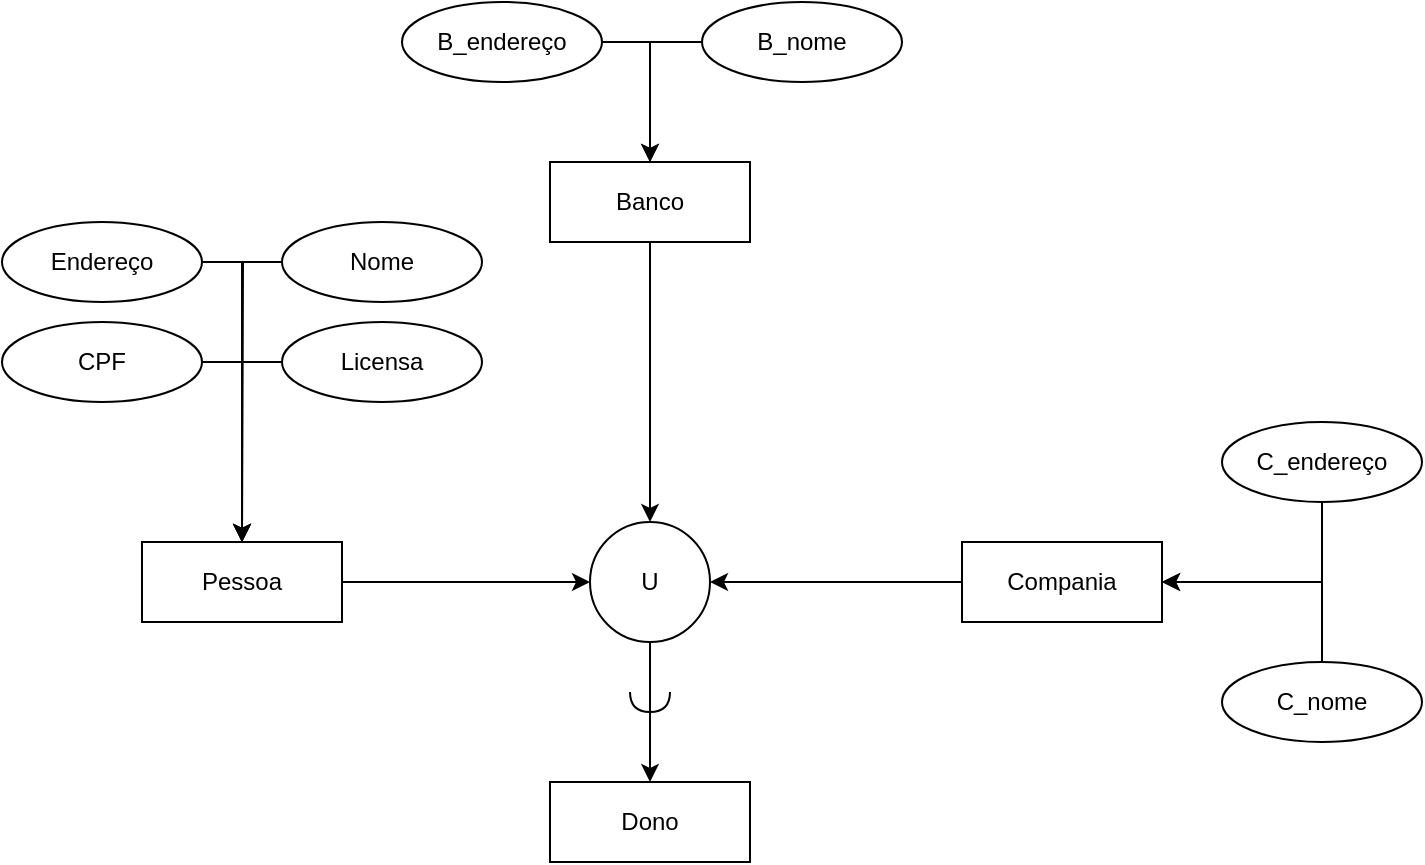 <mxfile version="24.8.6" pages="4">
  <diagram name="Página-1" id="CtPqa_xbNTwJJ4dAygvX">
    <mxGraphModel dx="1162" dy="455" grid="1" gridSize="10" guides="1" tooltips="1" connect="1" arrows="1" fold="1" page="1" pageScale="1" pageWidth="827" pageHeight="1169" math="0" shadow="0">
      <root>
        <mxCell id="0" />
        <mxCell id="1" parent="0" />
        <mxCell id="DDvcCw0VZPJXMtPrvqrz-5" style="edgeStyle=orthogonalEdgeStyle;rounded=0;orthogonalLoop=1;jettySize=auto;html=1;exitX=1;exitY=0.5;exitDx=0;exitDy=0;" edge="1" parent="1" source="DDvcCw0VZPJXMtPrvqrz-1" target="DDvcCw0VZPJXMtPrvqrz-4">
          <mxGeometry relative="1" as="geometry" />
        </mxCell>
        <mxCell id="DDvcCw0VZPJXMtPrvqrz-1" value="Pessoa" style="whiteSpace=wrap;html=1;align=center;" vertex="1" parent="1">
          <mxGeometry x="150" y="380" width="100" height="40" as="geometry" />
        </mxCell>
        <mxCell id="DDvcCw0VZPJXMtPrvqrz-7" style="edgeStyle=orthogonalEdgeStyle;rounded=0;orthogonalLoop=1;jettySize=auto;html=1;exitX=0;exitY=0.5;exitDx=0;exitDy=0;entryX=1;entryY=0.5;entryDx=0;entryDy=0;" edge="1" parent="1" source="DDvcCw0VZPJXMtPrvqrz-2" target="DDvcCw0VZPJXMtPrvqrz-4">
          <mxGeometry relative="1" as="geometry" />
        </mxCell>
        <mxCell id="DDvcCw0VZPJXMtPrvqrz-2" value="Compania" style="whiteSpace=wrap;html=1;align=center;" vertex="1" parent="1">
          <mxGeometry x="560" y="380" width="100" height="40" as="geometry" />
        </mxCell>
        <mxCell id="DDvcCw0VZPJXMtPrvqrz-6" style="edgeStyle=orthogonalEdgeStyle;rounded=0;orthogonalLoop=1;jettySize=auto;html=1;exitX=0.5;exitY=1;exitDx=0;exitDy=0;entryX=0.5;entryY=0;entryDx=0;entryDy=0;" edge="1" parent="1" source="DDvcCw0VZPJXMtPrvqrz-3" target="DDvcCw0VZPJXMtPrvqrz-4">
          <mxGeometry relative="1" as="geometry" />
        </mxCell>
        <mxCell id="DDvcCw0VZPJXMtPrvqrz-3" value="Banco" style="whiteSpace=wrap;html=1;align=center;" vertex="1" parent="1">
          <mxGeometry x="354" y="190" width="100" height="40" as="geometry" />
        </mxCell>
        <mxCell id="DDvcCw0VZPJXMtPrvqrz-30" style="edgeStyle=orthogonalEdgeStyle;rounded=0;orthogonalLoop=1;jettySize=auto;html=1;entryX=0.5;entryY=0;entryDx=0;entryDy=0;" edge="1" parent="1" source="DDvcCw0VZPJXMtPrvqrz-4" target="DDvcCw0VZPJXMtPrvqrz-8">
          <mxGeometry relative="1" as="geometry" />
        </mxCell>
        <mxCell id="DDvcCw0VZPJXMtPrvqrz-4" value="U" style="ellipse;whiteSpace=wrap;html=1;aspect=fixed;" vertex="1" parent="1">
          <mxGeometry x="374" y="370" width="60" height="60" as="geometry" />
        </mxCell>
        <mxCell id="DDvcCw0VZPJXMtPrvqrz-8" value="Dono" style="whiteSpace=wrap;html=1;align=center;" vertex="1" parent="1">
          <mxGeometry x="354" y="500" width="100" height="40" as="geometry" />
        </mxCell>
        <mxCell id="DDvcCw0VZPJXMtPrvqrz-11" style="edgeStyle=orthogonalEdgeStyle;rounded=0;orthogonalLoop=1;jettySize=auto;html=1;exitX=0.5;exitY=1;exitDx=0;exitDy=0;" edge="1" parent="1" source="DDvcCw0VZPJXMtPrvqrz-10" target="DDvcCw0VZPJXMtPrvqrz-1">
          <mxGeometry relative="1" as="geometry">
            <Array as="points">
              <mxPoint x="270" y="290" />
              <mxPoint x="200" y="290" />
            </Array>
          </mxGeometry>
        </mxCell>
        <mxCell id="DDvcCw0VZPJXMtPrvqrz-10" value="Licensa" style="ellipse;whiteSpace=wrap;html=1;align=center;" vertex="1" parent="1">
          <mxGeometry x="220" y="270" width="100" height="40" as="geometry" />
        </mxCell>
        <mxCell id="DDvcCw0VZPJXMtPrvqrz-13" style="edgeStyle=orthogonalEdgeStyle;rounded=0;orthogonalLoop=1;jettySize=auto;html=1;" edge="1" parent="1" source="DDvcCw0VZPJXMtPrvqrz-12" target="DDvcCw0VZPJXMtPrvqrz-1">
          <mxGeometry relative="1" as="geometry">
            <Array as="points">
              <mxPoint x="200" y="290" />
            </Array>
          </mxGeometry>
        </mxCell>
        <mxCell id="DDvcCw0VZPJXMtPrvqrz-12" value="CPF" style="ellipse;whiteSpace=wrap;html=1;align=center;" vertex="1" parent="1">
          <mxGeometry x="80" y="270" width="100" height="40" as="geometry" />
        </mxCell>
        <mxCell id="DDvcCw0VZPJXMtPrvqrz-15" style="edgeStyle=orthogonalEdgeStyle;rounded=0;orthogonalLoop=1;jettySize=auto;html=1;entryX=0.5;entryY=0;entryDx=0;entryDy=0;" edge="1" parent="1" source="DDvcCw0VZPJXMtPrvqrz-14" target="DDvcCw0VZPJXMtPrvqrz-1">
          <mxGeometry relative="1" as="geometry">
            <Array as="points">
              <mxPoint x="200" y="240" />
            </Array>
          </mxGeometry>
        </mxCell>
        <mxCell id="DDvcCw0VZPJXMtPrvqrz-14" value="Nome" style="ellipse;whiteSpace=wrap;html=1;align=center;" vertex="1" parent="1">
          <mxGeometry x="220" y="220" width="100" height="40" as="geometry" />
        </mxCell>
        <mxCell id="DDvcCw0VZPJXMtPrvqrz-17" style="edgeStyle=orthogonalEdgeStyle;rounded=0;orthogonalLoop=1;jettySize=auto;html=1;exitX=1;exitY=0.5;exitDx=0;exitDy=0;" edge="1" parent="1" source="DDvcCw0VZPJXMtPrvqrz-16">
          <mxGeometry relative="1" as="geometry">
            <mxPoint x="200" y="380" as="targetPoint" />
          </mxGeometry>
        </mxCell>
        <mxCell id="DDvcCw0VZPJXMtPrvqrz-16" value="Endereço" style="ellipse;whiteSpace=wrap;html=1;align=center;" vertex="1" parent="1">
          <mxGeometry x="80" y="220" width="100" height="40" as="geometry" />
        </mxCell>
        <mxCell id="DDvcCw0VZPJXMtPrvqrz-22" style="edgeStyle=orthogonalEdgeStyle;rounded=0;orthogonalLoop=1;jettySize=auto;html=1;entryX=0.5;entryY=0;entryDx=0;entryDy=0;" edge="1" parent="1" source="DDvcCw0VZPJXMtPrvqrz-18" target="DDvcCw0VZPJXMtPrvqrz-3">
          <mxGeometry relative="1" as="geometry">
            <Array as="points">
              <mxPoint x="404" y="130" />
            </Array>
          </mxGeometry>
        </mxCell>
        <mxCell id="DDvcCw0VZPJXMtPrvqrz-18" value="B_nome" style="ellipse;whiteSpace=wrap;html=1;align=center;" vertex="1" parent="1">
          <mxGeometry x="430" y="110" width="100" height="40" as="geometry" />
        </mxCell>
        <mxCell id="DDvcCw0VZPJXMtPrvqrz-20" style="edgeStyle=orthogonalEdgeStyle;rounded=0;orthogonalLoop=1;jettySize=auto;html=1;exitX=1;exitY=0.5;exitDx=0;exitDy=0;entryX=0.5;entryY=0;entryDx=0;entryDy=0;" edge="1" parent="1" source="DDvcCw0VZPJXMtPrvqrz-19" target="DDvcCw0VZPJXMtPrvqrz-3">
          <mxGeometry relative="1" as="geometry" />
        </mxCell>
        <mxCell id="DDvcCw0VZPJXMtPrvqrz-19" value="B_endereço" style="ellipse;whiteSpace=wrap;html=1;align=center;" vertex="1" parent="1">
          <mxGeometry x="280" y="110" width="100" height="40" as="geometry" />
        </mxCell>
        <mxCell id="DDvcCw0VZPJXMtPrvqrz-25" style="edgeStyle=orthogonalEdgeStyle;rounded=0;orthogonalLoop=1;jettySize=auto;html=1;entryX=1;entryY=0.5;entryDx=0;entryDy=0;" edge="1" parent="1" source="DDvcCw0VZPJXMtPrvqrz-23" target="DDvcCw0VZPJXMtPrvqrz-2">
          <mxGeometry relative="1" as="geometry">
            <Array as="points">
              <mxPoint x="740" y="400" />
            </Array>
          </mxGeometry>
        </mxCell>
        <mxCell id="DDvcCw0VZPJXMtPrvqrz-23" value="C_nome" style="ellipse;whiteSpace=wrap;html=1;align=center;" vertex="1" parent="1">
          <mxGeometry x="690" y="440" width="100" height="40" as="geometry" />
        </mxCell>
        <mxCell id="DDvcCw0VZPJXMtPrvqrz-26" style="edgeStyle=orthogonalEdgeStyle;rounded=0;orthogonalLoop=1;jettySize=auto;html=1;entryX=1;entryY=0.5;entryDx=0;entryDy=0;" edge="1" parent="1" source="DDvcCw0VZPJXMtPrvqrz-24" target="DDvcCw0VZPJXMtPrvqrz-2">
          <mxGeometry relative="1" as="geometry">
            <Array as="points">
              <mxPoint x="740" y="400" />
            </Array>
          </mxGeometry>
        </mxCell>
        <mxCell id="DDvcCw0VZPJXMtPrvqrz-24" value="C_endereço" style="ellipse;whiteSpace=wrap;html=1;align=center;" vertex="1" parent="1">
          <mxGeometry x="690" y="320" width="100" height="40" as="geometry" />
        </mxCell>
        <mxCell id="DDvcCw0VZPJXMtPrvqrz-27" value="" style="shape=requiredInterface;html=1;verticalLabelPosition=bottom;sketch=0;rotation=90;" vertex="1" parent="1">
          <mxGeometry x="399" y="450" width="10" height="20" as="geometry" />
        </mxCell>
      </root>
    </mxGraphModel>
  </diagram>
  <diagram id="0yoe2IyP8j-hNocfx2b8" name="Página-2">
    <mxGraphModel dx="1402" dy="549" grid="1" gridSize="10" guides="1" tooltips="1" connect="1" arrows="1" fold="1" page="1" pageScale="1" pageWidth="827" pageHeight="1169" math="0" shadow="0">
      <root>
        <mxCell id="0" />
        <mxCell id="1" parent="0" />
        <mxCell id="NFiIhRRaNChYwAs4O_Md-1" value="Cliente" style="whiteSpace=wrap;html=1;align=center;" vertex="1" parent="1">
          <mxGeometry x="40" y="160" width="100" height="40" as="geometry" />
        </mxCell>
        <mxCell id="NFiIhRRaNChYwAs4O_Md-3" value="Pedido" style="whiteSpace=wrap;html=1;align=center;" vertex="1" parent="1">
          <mxGeometry x="363.5" y="160" width="100" height="40" as="geometry" />
        </mxCell>
        <mxCell id="NFiIhRRaNChYwAs4O_Md-4" value="Responsavel" style="whiteSpace=wrap;html=1;align=center;" vertex="1" parent="1">
          <mxGeometry x="364" y="380" width="100" height="40" as="geometry" />
        </mxCell>
        <mxCell id="NFiIhRRaNChYwAs4O_Md-5" value="Ordem de serviço" style="whiteSpace=wrap;html=1;align=center;" vertex="1" parent="1">
          <mxGeometry x="710" y="380" width="100" height="40" as="geometry" />
        </mxCell>
        <mxCell id="NFiIhRRaNChYwAs4O_Md-6" value="Gera" style="shape=rhombus;perimeter=rhombusPerimeter;whiteSpace=wrap;html=1;align=center;" vertex="1" parent="1">
          <mxGeometry x="210" y="160" width="80" height="40" as="geometry" />
        </mxCell>
        <mxCell id="NFiIhRRaNChYwAs4O_Md-7" value="Possui" style="shape=rhombus;perimeter=rhombusPerimeter;whiteSpace=wrap;html=1;align=center;" vertex="1" parent="1">
          <mxGeometry x="374" y="270" width="80" height="40" as="geometry" />
        </mxCell>
        <mxCell id="NFiIhRRaNChYwAs4O_Md-8" value="Executa" style="shape=rhombus;perimeter=rhombusPerimeter;whiteSpace=wrap;html=1;align=center;" vertex="1" parent="1">
          <mxGeometry x="560" y="270" width="80" height="40" as="geometry" />
        </mxCell>
        <mxCell id="NFiIhRRaNChYwAs4O_Md-16" value="" style="endArrow=none;html=1;rounded=0;entryX=0;entryY=0.5;entryDx=0;entryDy=0;exitX=1;exitY=0.5;exitDx=0;exitDy=0;" edge="1" parent="1" source="NFiIhRRaNChYwAs4O_Md-1" target="NFiIhRRaNChYwAs4O_Md-6">
          <mxGeometry relative="1" as="geometry">
            <mxPoint x="140" y="230" as="sourcePoint" />
            <mxPoint x="300" y="230" as="targetPoint" />
          </mxGeometry>
        </mxCell>
        <mxCell id="NFiIhRRaNChYwAs4O_Md-17" value="" style="endArrow=none;html=1;rounded=0;entryX=0;entryY=0.5;entryDx=0;entryDy=0;exitX=1;exitY=0.5;exitDx=0;exitDy=0;" edge="1" parent="1" target="NFiIhRRaNChYwAs4O_Md-3">
          <mxGeometry relative="1" as="geometry">
            <mxPoint x="290" y="179.66" as="sourcePoint" />
            <mxPoint x="360" y="179.66" as="targetPoint" />
          </mxGeometry>
        </mxCell>
        <mxCell id="NFiIhRRaNChYwAs4O_Md-18" value="" style="endArrow=none;html=1;rounded=0;entryX=0.5;entryY=0;entryDx=0;entryDy=0;exitX=0.5;exitY=1;exitDx=0;exitDy=0;" edge="1" parent="1" source="NFiIhRRaNChYwAs4O_Md-3" target="NFiIhRRaNChYwAs4O_Md-7">
          <mxGeometry relative="1" as="geometry">
            <mxPoint x="250" y="250" as="sourcePoint" />
            <mxPoint x="320" y="250" as="targetPoint" />
          </mxGeometry>
        </mxCell>
        <mxCell id="NFiIhRRaNChYwAs4O_Md-19" value="" style="endArrow=none;html=1;rounded=0;entryX=0.5;entryY=0;entryDx=0;entryDy=0;exitX=0.5;exitY=1;exitDx=0;exitDy=0;" edge="1" parent="1" source="NFiIhRRaNChYwAs4O_Md-7" target="NFiIhRRaNChYwAs4O_Md-4">
          <mxGeometry relative="1" as="geometry">
            <mxPoint x="340" y="300" as="sourcePoint" />
            <mxPoint x="340" y="370" as="targetPoint" />
          </mxGeometry>
        </mxCell>
        <mxCell id="NFiIhRRaNChYwAs4O_Md-20" value="" style="endArrow=none;html=1;rounded=0;entryX=0;entryY=0.5;entryDx=0;entryDy=0;exitX=1;exitY=0.5;exitDx=0;exitDy=0;" edge="1" parent="1" source="NFiIhRRaNChYwAs4O_Md-3" target="NFiIhRRaNChYwAs4O_Md-8">
          <mxGeometry relative="1" as="geometry">
            <mxPoint x="470" y="230" as="sourcePoint" />
            <mxPoint x="470" y="300" as="targetPoint" />
          </mxGeometry>
        </mxCell>
        <mxCell id="NFiIhRRaNChYwAs4O_Md-21" value="" style="endArrow=none;html=1;rounded=0;entryX=0;entryY=0.5;entryDx=0;entryDy=0;exitX=1;exitY=0.5;exitDx=0;exitDy=0;" edge="1" parent="1" source="NFiIhRRaNChYwAs4O_Md-8" target="NFiIhRRaNChYwAs4O_Md-5">
          <mxGeometry relative="1" as="geometry">
            <mxPoint x="600" y="310" as="sourcePoint" />
            <mxPoint x="696" y="420" as="targetPoint" />
          </mxGeometry>
        </mxCell>
        <mxCell id="NFiIhRRaNChYwAs4O_Md-22" value="1,1" style="text;strokeColor=none;fillColor=none;spacingLeft=4;spacingRight=4;overflow=hidden;rotatable=0;points=[[0,0.5],[1,0.5]];portConstraint=eastwest;fontSize=12;whiteSpace=wrap;html=1;" vertex="1" parent="1">
          <mxGeometry x="140" y="150" width="40" height="30" as="geometry" />
        </mxCell>
        <mxCell id="NFiIhRRaNChYwAs4O_Md-23" value="0,N" style="text;strokeColor=none;fillColor=none;spacingLeft=4;spacingRight=4;overflow=hidden;rotatable=0;points=[[0,0.5],[1,0.5]];portConstraint=eastwest;fontSize=12;whiteSpace=wrap;html=1;" vertex="1" parent="1">
          <mxGeometry x="334" y="150" width="40" height="30" as="geometry" />
        </mxCell>
        <mxCell id="NFiIhRRaNChYwAs4O_Md-24" value="1,0" style="text;strokeColor=none;fillColor=none;spacingLeft=4;spacingRight=4;overflow=hidden;rotatable=0;points=[[0,0.5],[1,0.5]];portConstraint=eastwest;fontSize=12;whiteSpace=wrap;html=1;" vertex="1" parent="1">
          <mxGeometry x="381" y="350" width="26" height="30" as="geometry" />
        </mxCell>
        <mxCell id="NFiIhRRaNChYwAs4O_Md-26" value="0,N" style="text;strokeColor=none;fillColor=none;spacingLeft=4;spacingRight=4;overflow=hidden;rotatable=0;points=[[0,0.5],[1,0.5]];portConstraint=eastwest;fontSize=12;whiteSpace=wrap;html=1;" vertex="1" parent="1">
          <mxGeometry x="374" y="200" width="40" height="30" as="geometry" />
        </mxCell>
        <mxCell id="NFiIhRRaNChYwAs4O_Md-27" value="1,1" style="text;strokeColor=none;fillColor=none;spacingLeft=4;spacingRight=4;overflow=hidden;rotatable=0;points=[[0,0.5],[1,0.5]];portConstraint=eastwest;fontSize=12;whiteSpace=wrap;html=1;" vertex="1" parent="1">
          <mxGeometry x="464" y="160" width="40" height="30" as="geometry" />
        </mxCell>
        <mxCell id="NFiIhRRaNChYwAs4O_Md-28" value="1,N" style="text;strokeColor=none;fillColor=none;spacingLeft=4;spacingRight=4;overflow=hidden;rotatable=0;points=[[0,0.5],[1,0.5]];portConstraint=eastwest;fontSize=12;whiteSpace=wrap;html=1;" vertex="1" parent="1">
          <mxGeometry x="680" y="400" width="40" height="30" as="geometry" />
        </mxCell>
      </root>
    </mxGraphModel>
  </diagram>
  <diagram id="r61YNVNVkMJZaBsN-gws" name="Faculdade">
    <mxGraphModel dx="968" dy="379" grid="1" gridSize="10" guides="1" tooltips="1" connect="1" arrows="1" fold="1" page="1" pageScale="1" pageWidth="827" pageHeight="1169" math="0" shadow="0">
      <root>
        <mxCell id="0" />
        <mxCell id="1" parent="0" />
        <mxCell id="4Wo3x2A2jE3QkxlKr2SE-1" value="Aluno" style="whiteSpace=wrap;html=1;align=center;" vertex="1" parent="1">
          <mxGeometry x="94" y="310" width="100" height="40" as="geometry" />
        </mxCell>
        <mxCell id="4Wo3x2A2jE3QkxlKr2SE-2" value="Professor" style="whiteSpace=wrap;html=1;align=center;" vertex="1" parent="1">
          <mxGeometry x="324" y="450" width="100" height="40" as="geometry" />
        </mxCell>
        <mxCell id="4Wo3x2A2jE3QkxlKr2SE-3" value="Disciplina" style="whiteSpace=wrap;html=1;align=center;" vertex="1" parent="1">
          <mxGeometry x="404" y="310" width="100" height="40" as="geometry" />
        </mxCell>
        <mxCell id="4Wo3x2A2jE3QkxlKr2SE-4" value="Curso" style="whiteSpace=wrap;html=1;align=center;" vertex="1" parent="1">
          <mxGeometry x="488" y="450" width="100" height="40" as="geometry" />
        </mxCell>
        <mxCell id="4Wo3x2A2jE3QkxlKr2SE-5" value="Departamento" style="whiteSpace=wrap;html=1;align=center;" vertex="1" parent="1">
          <mxGeometry x="324" y="600" width="100" height="40" as="geometry" />
        </mxCell>
        <mxCell id="4Wo3x2A2jE3QkxlKr2SE-6" value="" style="endArrow=none;html=1;rounded=0;exitX=1;exitY=0.5;exitDx=0;exitDy=0;entryX=0;entryY=0.5;entryDx=0;entryDy=0;" edge="1" parent="1" source="4Wo3x2A2jE3QkxlKr2SE-1" target="4Wo3x2A2jE3QkxlKr2SE-3">
          <mxGeometry relative="1" as="geometry">
            <mxPoint x="194.0" y="330" as="sourcePoint" />
            <mxPoint x="384" y="350" as="targetPoint" />
          </mxGeometry>
        </mxCell>
        <mxCell id="4Wo3x2A2jE3QkxlKr2SE-8" value="M" style="text;strokeColor=none;fillColor=none;spacingLeft=4;spacingRight=4;overflow=hidden;rotatable=0;points=[[0,0.5],[1,0.5]];portConstraint=eastwest;fontSize=12;whiteSpace=wrap;html=1;" vertex="1" parent="1">
          <mxGeometry x="384" y="310" width="40" height="30" as="geometry" />
        </mxCell>
        <mxCell id="4Wo3x2A2jE3QkxlKr2SE-7" value="N" style="text;strokeColor=none;fillColor=none;spacingLeft=4;spacingRight=4;overflow=hidden;rotatable=0;points=[[0,0.5],[1,0.5]];portConstraint=eastwest;fontSize=12;whiteSpace=wrap;html=1;" vertex="1" parent="1">
          <mxGeometry x="194" y="310" width="40" height="30" as="geometry" />
        </mxCell>
        <mxCell id="4Wo3x2A2jE3QkxlKr2SE-12" value="" style="endArrow=none;html=1;rounded=0;exitX=0.5;exitY=0;exitDx=0;exitDy=0;entryX=0.5;entryY=1;entryDx=0;entryDy=0;" edge="1" parent="1" source="4Wo3x2A2jE3QkxlKr2SE-4" target="4Wo3x2A2jE3QkxlKr2SE-3">
          <mxGeometry relative="1" as="geometry">
            <mxPoint x="444" y="390" as="sourcePoint" />
            <mxPoint x="604" y="390" as="targetPoint" />
            <Array as="points">
              <mxPoint x="538" y="420" />
              <mxPoint x="538" y="390" />
              <mxPoint x="454" y="390" />
            </Array>
          </mxGeometry>
        </mxCell>
        <mxCell id="4Wo3x2A2jE3QkxlKr2SE-13" value="M" style="resizable=0;html=1;whiteSpace=wrap;align=left;verticalAlign=bottom;" connectable="0" vertex="1" parent="4Wo3x2A2jE3QkxlKr2SE-12">
          <mxGeometry x="-1" relative="1" as="geometry" />
        </mxCell>
        <mxCell id="4Wo3x2A2jE3QkxlKr2SE-14" value="N" style="resizable=0;html=1;whiteSpace=wrap;align=right;verticalAlign=bottom;" connectable="0" vertex="1" parent="4Wo3x2A2jE3QkxlKr2SE-12">
          <mxGeometry x="1" relative="1" as="geometry">
            <mxPoint x="-10" y="20" as="offset" />
          </mxGeometry>
        </mxCell>
        <mxCell id="4Wo3x2A2jE3QkxlKr2SE-16" value="Pre requisitos" style="whiteSpace=wrap;html=1;align=center;" vertex="1" parent="1">
          <mxGeometry x="634" y="210" width="100" height="40" as="geometry" />
        </mxCell>
        <mxCell id="4Wo3x2A2jE3QkxlKr2SE-20" value="" style="endArrow=none;html=1;rounded=0;exitX=0.5;exitY=0;exitDx=0;exitDy=0;entryX=0.5;entryY=1;entryDx=0;entryDy=0;" edge="1" parent="1" source="4Wo3x2A2jE3QkxlKr2SE-2" target="4Wo3x2A2jE3QkxlKr2SE-3">
          <mxGeometry relative="1" as="geometry">
            <mxPoint x="364" y="420" as="sourcePoint" />
            <mxPoint x="524" y="420" as="targetPoint" />
            <Array as="points">
              <mxPoint x="374" y="390" />
              <mxPoint x="454" y="390" />
            </Array>
          </mxGeometry>
        </mxCell>
        <mxCell id="4Wo3x2A2jE3QkxlKr2SE-21" value="1" style="text;strokeColor=none;fillColor=none;spacingLeft=4;spacingRight=4;overflow=hidden;rotatable=0;points=[[0,0.5],[1,0.5]];portConstraint=eastwest;fontSize=12;whiteSpace=wrap;html=1;" vertex="1" parent="1">
          <mxGeometry x="354" y="430" width="40" height="30" as="geometry" />
        </mxCell>
        <mxCell id="4Wo3x2A2jE3QkxlKr2SE-22" value="" style="endArrow=none;html=1;rounded=0;entryX=1;entryY=0.5;entryDx=0;entryDy=0;exitX=0;exitY=0.5;exitDx=0;exitDy=0;" edge="1" parent="1" source="4Wo3x2A2jE3QkxlKr2SE-16" target="4Wo3x2A2jE3QkxlKr2SE-3">
          <mxGeometry relative="1" as="geometry">
            <mxPoint x="464" y="430" as="sourcePoint" />
            <mxPoint x="624" y="430" as="targetPoint" />
            <Array as="points">
              <mxPoint x="560" y="230" />
              <mxPoint x="560" y="330" />
            </Array>
          </mxGeometry>
        </mxCell>
        <mxCell id="4Wo3x2A2jE3QkxlKr2SE-23" value="M" style="resizable=0;html=1;whiteSpace=wrap;align=left;verticalAlign=bottom;" connectable="0" vertex="1" parent="4Wo3x2A2jE3QkxlKr2SE-22">
          <mxGeometry x="-1" relative="1" as="geometry">
            <mxPoint x="-20" as="offset" />
          </mxGeometry>
        </mxCell>
        <mxCell id="4Wo3x2A2jE3QkxlKr2SE-24" value="N" style="resizable=0;html=1;whiteSpace=wrap;align=right;verticalAlign=bottom;" connectable="0" vertex="1" parent="4Wo3x2A2jE3QkxlKr2SE-22">
          <mxGeometry x="1" relative="1" as="geometry">
            <mxPoint x="20" as="offset" />
          </mxGeometry>
        </mxCell>
        <mxCell id="4Wo3x2A2jE3QkxlKr2SE-25" value="" style="endArrow=none;html=1;rounded=0;dashed=1;dashPattern=1 2;entryX=0.5;entryY=1;entryDx=0;entryDy=0;exitX=0.5;exitY=0;exitDx=0;exitDy=0;" edge="1" parent="1" source="4Wo3x2A2jE3QkxlKr2SE-5" target="4Wo3x2A2jE3QkxlKr2SE-2">
          <mxGeometry relative="1" as="geometry">
            <mxPoint x="474" y="550" as="sourcePoint" />
            <mxPoint x="634" y="550" as="targetPoint" />
          </mxGeometry>
        </mxCell>
        <mxCell id="4Wo3x2A2jE3QkxlKr2SE-26" value="N" style="resizable=0;html=1;whiteSpace=wrap;align=left;verticalAlign=bottom;" connectable="0" vertex="1" parent="4Wo3x2A2jE3QkxlKr2SE-25">
          <mxGeometry x="-1" relative="1" as="geometry">
            <mxPoint x="-20" y="-90" as="offset" />
          </mxGeometry>
        </mxCell>
        <mxCell id="4Wo3x2A2jE3QkxlKr2SE-27" value="1" style="resizable=0;html=1;whiteSpace=wrap;align=right;verticalAlign=bottom;" connectable="0" vertex="1" parent="4Wo3x2A2jE3QkxlKr2SE-25">
          <mxGeometry x="1" relative="1" as="geometry">
            <mxPoint x="10" y="110" as="offset" />
          </mxGeometry>
        </mxCell>
        <mxCell id="4Wo3x2A2jE3QkxlKr2SE-34" style="edgeStyle=orthogonalEdgeStyle;rounded=0;orthogonalLoop=1;jettySize=auto;html=1;entryX=0.5;entryY=1;entryDx=0;entryDy=0;" edge="1" parent="1" source="4Wo3x2A2jE3QkxlKr2SE-28" target="4Wo3x2A2jE3QkxlKr2SE-5">
          <mxGeometry relative="1" as="geometry">
            <Array as="points">
              <mxPoint x="374" y="690" />
            </Array>
          </mxGeometry>
        </mxCell>
        <mxCell id="4Wo3x2A2jE3QkxlKr2SE-28" value="&lt;span style=&quot;border-bottom: 1px dotted&quot;&gt;Nome&lt;/span&gt;" style="ellipse;whiteSpace=wrap;html=1;align=center;" vertex="1" parent="1">
          <mxGeometry x="234" y="670" width="100" height="40" as="geometry" />
        </mxCell>
        <mxCell id="4Wo3x2A2jE3QkxlKr2SE-35" style="edgeStyle=orthogonalEdgeStyle;rounded=0;orthogonalLoop=1;jettySize=auto;html=1;" edge="1" parent="1" source="4Wo3x2A2jE3QkxlKr2SE-29">
          <mxGeometry relative="1" as="geometry">
            <mxPoint x="374" y="640" as="targetPoint" />
          </mxGeometry>
        </mxCell>
        <mxCell id="4Wo3x2A2jE3QkxlKr2SE-29" value="Local" style="ellipse;whiteSpace=wrap;html=1;align=center;" vertex="1" parent="1">
          <mxGeometry x="414" y="670" width="100" height="40" as="geometry" />
        </mxCell>
        <mxCell id="4Wo3x2A2jE3QkxlKr2SE-33" style="edgeStyle=orthogonalEdgeStyle;rounded=0;orthogonalLoop=1;jettySize=auto;html=1;entryX=0.5;entryY=1;entryDx=0;entryDy=0;" edge="1" parent="1" source="4Wo3x2A2jE3QkxlKr2SE-30" target="4Wo3x2A2jE3QkxlKr2SE-5">
          <mxGeometry relative="1" as="geometry" />
        </mxCell>
        <mxCell id="4Wo3x2A2jE3QkxlKr2SE-30" value="&lt;span style=&quot;border-bottom: 1px dotted&quot;&gt;Campus&lt;/span&gt;" style="ellipse;whiteSpace=wrap;html=1;align=center;" vertex="1" parent="1">
          <mxGeometry x="324" y="740" width="100" height="40" as="geometry" />
        </mxCell>
        <mxCell id="4Wo3x2A2jE3QkxlKr2SE-36" value="Matriculado" style="shape=rhombus;perimeter=rhombusPerimeter;whiteSpace=wrap;html=1;align=center;" vertex="1" parent="1">
          <mxGeometry x="254" y="310" width="80" height="40" as="geometry" />
        </mxCell>
        <mxCell id="4Wo3x2A2jE3QkxlKr2SE-37" value="" style="endArrow=none;html=1;rounded=0;exitX=0.5;exitY=1;exitDx=0;exitDy=0;entryX=1;entryY=0.5;entryDx=0;entryDy=0;" edge="1" parent="1" source="4Wo3x2A2jE3QkxlKr2SE-4" target="4Wo3x2A2jE3QkxlKr2SE-5">
          <mxGeometry relative="1" as="geometry">
            <mxPoint x="414" y="530" as="sourcePoint" />
            <mxPoint x="574" y="530" as="targetPoint" />
            <Array as="points">
              <mxPoint x="538" y="620" />
            </Array>
          </mxGeometry>
        </mxCell>
        <mxCell id="4Wo3x2A2jE3QkxlKr2SE-38" value="1" style="text;strokeColor=none;fillColor=none;spacingLeft=4;spacingRight=4;overflow=hidden;rotatable=0;points=[[0,0.5],[1,0.5]];portConstraint=eastwest;fontSize=12;whiteSpace=wrap;html=1;" vertex="1" parent="1">
          <mxGeometry x="424" y="590" width="40" height="30" as="geometry" />
        </mxCell>
        <mxCell id="4Wo3x2A2jE3QkxlKr2SE-39" value="N" style="text;strokeColor=none;fillColor=none;spacingLeft=4;spacingRight=4;overflow=hidden;rotatable=0;points=[[0,0.5],[1,0.5]];portConstraint=eastwest;fontSize=12;whiteSpace=wrap;html=1;" vertex="1" parent="1">
          <mxGeometry x="514" y="490" width="40" height="30" as="geometry" />
        </mxCell>
        <mxCell id="4Wo3x2A2jE3QkxlKr2SE-41" value="Pessoa" style="whiteSpace=wrap;html=1;align=center;" vertex="1" parent="1">
          <mxGeometry x="94" y="450" width="100" height="40" as="geometry" />
        </mxCell>
        <mxCell id="4Wo3x2A2jE3QkxlKr2SE-42" value="Nome" style="ellipse;whiteSpace=wrap;html=1;align=center;" vertex="1" parent="1">
          <mxGeometry x="20" y="530" width="100" height="40" as="geometry" />
        </mxCell>
        <mxCell id="4Wo3x2A2jE3QkxlKr2SE-43" value="CPF" style="ellipse;whiteSpace=wrap;html=1;align=center;" vertex="1" parent="1">
          <mxGeometry x="170" y="530" width="100" height="40" as="geometry" />
        </mxCell>
        <mxCell id="4Wo3x2A2jE3QkxlKr2SE-44" value="Endereço" style="ellipse;whiteSpace=wrap;html=1;align=center;" vertex="1" parent="1">
          <mxGeometry x="94" y="600" width="100" height="40" as="geometry" />
        </mxCell>
        <mxCell id="4Wo3x2A2jE3QkxlKr2SE-45" value="" style="endArrow=none;html=1;rounded=0;exitX=0.5;exitY=0;exitDx=0;exitDy=0;entryX=0.5;entryY=1;entryDx=0;entryDy=0;" edge="1" parent="1" source="4Wo3x2A2jE3QkxlKr2SE-44" target="4Wo3x2A2jE3QkxlKr2SE-41">
          <mxGeometry relative="1" as="geometry">
            <mxPoint x="134" y="504.76" as="sourcePoint" />
            <mxPoint x="294" y="504.76" as="targetPoint" />
          </mxGeometry>
        </mxCell>
        <mxCell id="4Wo3x2A2jE3QkxlKr2SE-46" value="" style="endArrow=none;html=1;rounded=0;exitX=1;exitY=0.5;exitDx=0;exitDy=0;entryX=0;entryY=0.5;entryDx=0;entryDy=0;" edge="1" parent="1" source="4Wo3x2A2jE3QkxlKr2SE-42" target="4Wo3x2A2jE3QkxlKr2SE-43">
          <mxGeometry relative="1" as="geometry">
            <mxPoint x="200" y="540" as="sourcePoint" />
            <mxPoint x="360" y="540" as="targetPoint" />
          </mxGeometry>
        </mxCell>
        <mxCell id="4Wo3x2A2jE3QkxlKr2SE-49" value="1" style="text;strokeColor=none;fillColor=none;spacingLeft=4;spacingRight=4;overflow=hidden;rotatable=0;points=[[0,0.5],[1,0.5]];portConstraint=eastwest;fontSize=12;whiteSpace=wrap;html=1;" vertex="1" parent="1">
          <mxGeometry x="140" y="430" width="40" height="30" as="geometry" />
        </mxCell>
        <mxCell id="4Wo3x2A2jE3QkxlKr2SE-51" value="1" style="text;strokeColor=none;fillColor=none;spacingLeft=4;spacingRight=4;overflow=hidden;rotatable=0;points=[[0,0.5],[1,0.5]];portConstraint=eastwest;fontSize=12;whiteSpace=wrap;html=1;" vertex="1" parent="1">
          <mxGeometry x="194" y="450" width="40" height="30" as="geometry" />
        </mxCell>
        <mxCell id="4Wo3x2A2jE3QkxlKr2SE-53" value="" style="endArrow=none;html=1;rounded=0;dashed=1;dashPattern=1 2;exitX=1;exitY=0.5;exitDx=0;exitDy=0;entryX=0;entryY=0.5;entryDx=0;entryDy=0;" edge="1" parent="1" source="4Wo3x2A2jE3QkxlKr2SE-41" target="4Wo3x2A2jE3QkxlKr2SE-2">
          <mxGeometry relative="1" as="geometry">
            <mxPoint x="240" y="490" as="sourcePoint" />
            <mxPoint x="360" y="440" as="targetPoint" />
          </mxGeometry>
        </mxCell>
        <mxCell id="4Wo3x2A2jE3QkxlKr2SE-54" value="1" style="resizable=0;html=1;whiteSpace=wrap;align=right;verticalAlign=bottom;" connectable="0" vertex="1" parent="4Wo3x2A2jE3QkxlKr2SE-53">
          <mxGeometry x="1" relative="1" as="geometry" />
        </mxCell>
        <mxCell id="4Wo3x2A2jE3QkxlKr2SE-55" value="" style="endArrow=none;html=1;rounded=0;dashed=1;dashPattern=1 2;exitX=0.5;exitY=0;exitDx=0;exitDy=0;entryX=0.5;entryY=1;entryDx=0;entryDy=0;" edge="1" parent="1" source="4Wo3x2A2jE3QkxlKr2SE-41" target="4Wo3x2A2jE3QkxlKr2SE-1">
          <mxGeometry relative="1" as="geometry">
            <mxPoint x="155" y="390" as="sourcePoint" />
            <mxPoint x="285" y="390" as="targetPoint" />
          </mxGeometry>
        </mxCell>
        <mxCell id="4Wo3x2A2jE3QkxlKr2SE-56" value="1" style="resizable=0;html=1;whiteSpace=wrap;align=right;verticalAlign=bottom;" connectable="0" vertex="1" parent="4Wo3x2A2jE3QkxlKr2SE-55">
          <mxGeometry x="1" relative="1" as="geometry">
            <mxPoint y="20" as="offset" />
          </mxGeometry>
        </mxCell>
        <mxCell id="4Wo3x2A2jE3QkxlKr2SE-57" value="Periodo" style="whiteSpace=wrap;html=1;align=center;" vertex="1" parent="1">
          <mxGeometry x="634" y="310" width="100" height="40" as="geometry" />
        </mxCell>
        <mxCell id="4Wo3x2A2jE3QkxlKr2SE-58" value="" style="endArrow=none;html=1;rounded=0;exitX=1;exitY=0.5;exitDx=0;exitDy=0;entryX=0;entryY=0.5;entryDx=0;entryDy=0;" edge="1" parent="1" source="4Wo3x2A2jE3QkxlKr2SE-3" target="4Wo3x2A2jE3QkxlKr2SE-57">
          <mxGeometry relative="1" as="geometry">
            <mxPoint x="600" y="380" as="sourcePoint" />
            <mxPoint x="760" y="380" as="targetPoint" />
          </mxGeometry>
        </mxCell>
        <mxCell id="4Wo3x2A2jE3QkxlKr2SE-59" value="Ano" style="ellipse;whiteSpace=wrap;html=1;align=center;" vertex="1" parent="1">
          <mxGeometry x="780" y="270" width="100" height="40" as="geometry" />
        </mxCell>
        <mxCell id="4Wo3x2A2jE3QkxlKr2SE-60" value="Semestre" style="ellipse;whiteSpace=wrap;html=1;align=center;" vertex="1" parent="1">
          <mxGeometry x="780" y="350" width="100" height="40" as="geometry" />
        </mxCell>
        <mxCell id="4Wo3x2A2jE3QkxlKr2SE-61" value="" style="endArrow=none;html=1;rounded=0;exitX=1;exitY=0.5;exitDx=0;exitDy=0;entryX=0.5;entryY=0;entryDx=0;entryDy=0;" edge="1" parent="1" source="4Wo3x2A2jE3QkxlKr2SE-57" target="4Wo3x2A2jE3QkxlKr2SE-60">
          <mxGeometry relative="1" as="geometry">
            <mxPoint x="770" y="329.76" as="sourcePoint" />
            <mxPoint x="830" y="330" as="targetPoint" />
            <Array as="points">
              <mxPoint x="830" y="330" />
            </Array>
          </mxGeometry>
        </mxCell>
        <mxCell id="4Wo3x2A2jE3QkxlKr2SE-62" value="" style="endArrow=none;html=1;rounded=0;exitX=1;exitY=0.5;exitDx=0;exitDy=0;entryX=0.5;entryY=1;entryDx=0;entryDy=0;" edge="1" parent="1" source="4Wo3x2A2jE3QkxlKr2SE-57" target="4Wo3x2A2jE3QkxlKr2SE-59">
          <mxGeometry relative="1" as="geometry">
            <mxPoint x="860" y="330" as="sourcePoint" />
            <mxPoint x="956" y="350" as="targetPoint" />
            <Array as="points">
              <mxPoint x="830" y="330" />
            </Array>
          </mxGeometry>
        </mxCell>
        <mxCell id="4Wo3x2A2jE3QkxlKr2SE-63" value="M" style="resizable=0;html=1;whiteSpace=wrap;align=left;verticalAlign=bottom;" connectable="0" vertex="1" parent="1">
          <mxGeometry x="620" y="330" as="geometry" />
        </mxCell>
      </root>
    </mxGraphModel>
  </diagram>
  <diagram id="6U-EhRchyYGH--RV_1Gk" name="E-Comerce">
    <mxGraphModel dx="968" dy="1548" grid="1" gridSize="10" guides="1" tooltips="1" connect="1" arrows="1" fold="1" page="1" pageScale="1" pageWidth="827" pageHeight="1169" math="0" shadow="0">
      <root>
        <mxCell id="0" />
        <mxCell id="1" parent="0" />
        <mxCell id="76qnz5FTZ4_R1RlBjfYo-3" value="Cliente" style="whiteSpace=wrap;html=1;align=center;" vertex="1" parent="1">
          <mxGeometry x="30" y="280" width="100" height="40" as="geometry" />
        </mxCell>
        <mxCell id="76qnz5FTZ4_R1RlBjfYo-4" value="Produto" style="whiteSpace=wrap;html=1;align=center;" vertex="1" parent="1">
          <mxGeometry x="410" y="420" width="104" height="40" as="geometry" />
        </mxCell>
        <mxCell id="76qnz5FTZ4_R1RlBjfYo-47" style="edgeStyle=orthogonalEdgeStyle;rounded=0;orthogonalLoop=1;jettySize=auto;html=1;entryX=0.5;entryY=1;entryDx=0;entryDy=0;" edge="1" parent="1" source="76qnz5FTZ4_R1RlBjfYo-5" target="76qnz5FTZ4_R1RlBjfYo-4">
          <mxGeometry relative="1" as="geometry" />
        </mxCell>
        <mxCell id="76qnz5FTZ4_R1RlBjfYo-5" value="Estoque&lt;span style=&quot;color: rgba(0, 0, 0, 0); font-family: monospace; font-size: 0px; text-align: start; text-wrap: nowrap;&quot;&gt;%3CmxGraphModel%3E%3Croot%3E%3CmxCell%20id%3D%220%22%2F%3E%3CmxCell%20id%3D%221%22%20parent%3D%220%22%2F%3E%3CmxCell%20id%3D%222%22%20value%3D%22Cliente%22%20style%3D%22whiteSpace%3Dwrap%3Bhtml%3D1%3Balign%3Dcenter%3B%22%20vertex%3D%221%22%20parent%3D%221%22%3E%3CmxGeometry%20x%3D%2230%22%20y%3D%22230%22%20width%3D%22100%22%20height%3D%2240%22%20as%3D%22geometry%22%2F%3E%3C%2FmxCell%3E%3C%2Froot%3E%3C%2FmxGraphModel%3E&lt;/span&gt;" style="whiteSpace=wrap;html=1;align=center;" vertex="1" parent="1">
          <mxGeometry x="412" y="550" width="100" height="40" as="geometry" />
        </mxCell>
        <mxCell id="76qnz5FTZ4_R1RlBjfYo-48" style="edgeStyle=orthogonalEdgeStyle;rounded=0;orthogonalLoop=1;jettySize=auto;html=1;entryX=1;entryY=0.5;entryDx=0;entryDy=0;" edge="1" parent="1" source="76qnz5FTZ4_R1RlBjfYo-6" target="76qnz5FTZ4_R1RlBjfYo-5">
          <mxGeometry relative="1" as="geometry" />
        </mxCell>
        <mxCell id="76qnz5FTZ4_R1RlBjfYo-6" value="Fornecedor" style="whiteSpace=wrap;html=1;align=center;" vertex="1" parent="1">
          <mxGeometry x="630" y="550" width="100" height="40" as="geometry" />
        </mxCell>
        <mxCell id="76qnz5FTZ4_R1RlBjfYo-7" value="Pedido" style="whiteSpace=wrap;html=1;align=center;" vertex="1" parent="1">
          <mxGeometry x="414" y="280" width="100" height="40" as="geometry" />
        </mxCell>
        <mxCell id="76qnz5FTZ4_R1RlBjfYo-8" value="Vendedores" style="whiteSpace=wrap;html=1;align=center;" vertex="1" parent="1">
          <mxGeometry x="210" y="420" width="100" height="40" as="geometry" />
        </mxCell>
        <mxCell id="76qnz5FTZ4_R1RlBjfYo-9" value="Site" style="whiteSpace=wrap;html=1;align=center;" vertex="1" parent="1">
          <mxGeometry x="210" y="280" width="100" height="40" as="geometry" />
        </mxCell>
        <mxCell id="76qnz5FTZ4_R1RlBjfYo-11" value="" style="endArrow=none;html=1;rounded=0;exitX=1;exitY=0.5;exitDx=0;exitDy=0;entryX=0;entryY=0.5;entryDx=0;entryDy=0;" edge="1" parent="1" source="76qnz5FTZ4_R1RlBjfYo-3" target="76qnz5FTZ4_R1RlBjfYo-9">
          <mxGeometry relative="1" as="geometry">
            <mxPoint x="200" y="360" as="sourcePoint" />
            <mxPoint x="360" y="360" as="targetPoint" />
          </mxGeometry>
        </mxCell>
        <mxCell id="76qnz5FTZ4_R1RlBjfYo-12" value="N" style="resizable=0;html=1;whiteSpace=wrap;align=left;verticalAlign=bottom;" connectable="0" vertex="1" parent="76qnz5FTZ4_R1RlBjfYo-11">
          <mxGeometry x="-1" relative="1" as="geometry" />
        </mxCell>
        <mxCell id="76qnz5FTZ4_R1RlBjfYo-13" value="1" style="resizable=0;html=1;whiteSpace=wrap;align=right;verticalAlign=bottom;" connectable="0" vertex="1" parent="76qnz5FTZ4_R1RlBjfYo-11">
          <mxGeometry x="1" relative="1" as="geometry" />
        </mxCell>
        <mxCell id="76qnz5FTZ4_R1RlBjfYo-14" value="Cadastro" style="whiteSpace=wrap;html=1;align=center;" vertex="1" parent="1">
          <mxGeometry x="210" y="160" width="100" height="40" as="geometry" />
        </mxCell>
        <mxCell id="76qnz5FTZ4_R1RlBjfYo-16" value="" style="endArrow=none;html=1;rounded=0;exitX=0.5;exitY=0;exitDx=0;exitDy=0;entryX=0.5;entryY=1;entryDx=0;entryDy=0;" edge="1" parent="1" source="76qnz5FTZ4_R1RlBjfYo-9" target="76qnz5FTZ4_R1RlBjfYo-14">
          <mxGeometry relative="1" as="geometry">
            <mxPoint x="260" y="220" as="sourcePoint" />
            <mxPoint x="420" y="220" as="targetPoint" />
          </mxGeometry>
        </mxCell>
        <mxCell id="76qnz5FTZ4_R1RlBjfYo-17" value="1" style="text;strokeColor=none;fillColor=none;spacingLeft=4;spacingRight=4;overflow=hidden;rotatable=0;points=[[0,0.5],[1,0.5]];portConstraint=eastwest;fontSize=12;whiteSpace=wrap;html=1;" vertex="1" parent="1">
          <mxGeometry x="240" y="200" width="40" height="30" as="geometry" />
        </mxCell>
        <mxCell id="76qnz5FTZ4_R1RlBjfYo-18" value="1" style="text;strokeColor=none;fillColor=none;spacingLeft=4;spacingRight=4;overflow=hidden;rotatable=0;points=[[0,0.5],[1,0.5]];portConstraint=eastwest;fontSize=12;whiteSpace=wrap;html=1;" vertex="1" parent="1">
          <mxGeometry x="260" y="260" width="40" height="30" as="geometry" />
        </mxCell>
        <mxCell id="76qnz5FTZ4_R1RlBjfYo-19" value="" style="endArrow=none;html=1;rounded=0;dashed=1;dashPattern=1 2;entryX=0;entryY=0.5;entryDx=0;entryDy=0;exitX=0.5;exitY=0;exitDx=0;exitDy=0;" edge="1" parent="1" source="76qnz5FTZ4_R1RlBjfYo-3" target="76qnz5FTZ4_R1RlBjfYo-14">
          <mxGeometry relative="1" as="geometry">
            <mxPoint y="179.76" as="sourcePoint" />
            <mxPoint x="160" y="179.76" as="targetPoint" />
            <Array as="points">
              <mxPoint x="80" y="180" />
            </Array>
          </mxGeometry>
        </mxCell>
        <mxCell id="76qnz5FTZ4_R1RlBjfYo-20" value="1" style="resizable=0;html=1;whiteSpace=wrap;align=right;verticalAlign=bottom;" connectable="0" vertex="1" parent="76qnz5FTZ4_R1RlBjfYo-19">
          <mxGeometry x="1" relative="1" as="geometry" />
        </mxCell>
        <mxCell id="76qnz5FTZ4_R1RlBjfYo-21" value="1" style="resizable=0;html=1;whiteSpace=wrap;align=right;verticalAlign=bottom;" connectable="0" vertex="1" parent="1">
          <mxGeometry x="80" y="280" as="geometry" />
        </mxCell>
        <mxCell id="76qnz5FTZ4_R1RlBjfYo-31" style="edgeStyle=orthogonalEdgeStyle;rounded=0;orthogonalLoop=1;jettySize=auto;html=1;" edge="1" parent="1" source="76qnz5FTZ4_R1RlBjfYo-22">
          <mxGeometry relative="1" as="geometry">
            <mxPoint x="260" y="160" as="targetPoint" />
          </mxGeometry>
        </mxCell>
        <mxCell id="76qnz5FTZ4_R1RlBjfYo-22" value="Nome" style="ellipse;whiteSpace=wrap;html=1;align=center;" vertex="1" parent="1">
          <mxGeometry x="330" y="-30" width="100" height="40" as="geometry" />
        </mxCell>
        <mxCell id="76qnz5FTZ4_R1RlBjfYo-28" style="edgeStyle=orthogonalEdgeStyle;rounded=0;orthogonalLoop=1;jettySize=auto;html=1;" edge="1" parent="1" source="76qnz5FTZ4_R1RlBjfYo-23">
          <mxGeometry relative="1" as="geometry">
            <mxPoint x="260" y="160" as="targetPoint" />
          </mxGeometry>
        </mxCell>
        <mxCell id="76qnz5FTZ4_R1RlBjfYo-57" style="edgeStyle=orthogonalEdgeStyle;rounded=0;orthogonalLoop=1;jettySize=auto;html=1;entryX=0;entryY=0.5;entryDx=0;entryDy=0;" edge="1" parent="1" source="76qnz5FTZ4_R1RlBjfYo-23" target="76qnz5FTZ4_R1RlBjfYo-55">
          <mxGeometry relative="1" as="geometry" />
        </mxCell>
        <mxCell id="76qnz5FTZ4_R1RlBjfYo-23" value="Endereço" style="ellipse;whiteSpace=wrap;html=1;align=center;" vertex="1" parent="1">
          <mxGeometry x="330" y="80" width="100" height="40" as="geometry" />
        </mxCell>
        <mxCell id="76qnz5FTZ4_R1RlBjfYo-24" value="CPF" style="ellipse;whiteSpace=wrap;html=1;align=center;" vertex="1" parent="1">
          <mxGeometry x="70" y="120" width="100" height="40" as="geometry" />
        </mxCell>
        <mxCell id="76qnz5FTZ4_R1RlBjfYo-29" style="edgeStyle=orthogonalEdgeStyle;rounded=0;orthogonalLoop=1;jettySize=auto;html=1;exitX=0;exitY=0.5;exitDx=0;exitDy=0;" edge="1" parent="1" source="76qnz5FTZ4_R1RlBjfYo-25">
          <mxGeometry relative="1" as="geometry">
            <mxPoint x="260" y="160" as="targetPoint" />
            <mxPoint x="280" y="50" as="sourcePoint" />
          </mxGeometry>
        </mxCell>
        <mxCell id="76qnz5FTZ4_R1RlBjfYo-25" value="Telefone" style="ellipse;whiteSpace=wrap;html=1;align=center;" vertex="1" parent="1">
          <mxGeometry x="330" y="20" width="100" height="40" as="geometry" />
        </mxCell>
        <mxCell id="76qnz5FTZ4_R1RlBjfYo-27" style="edgeStyle=orthogonalEdgeStyle;rounded=0;orthogonalLoop=1;jettySize=auto;html=1;entryX=0.5;entryY=0;entryDx=0;entryDy=0;" edge="1" parent="1" source="76qnz5FTZ4_R1RlBjfYo-26" target="76qnz5FTZ4_R1RlBjfYo-14">
          <mxGeometry relative="1" as="geometry" />
        </mxCell>
        <mxCell id="76qnz5FTZ4_R1RlBjfYo-26" value="Email" style="ellipse;whiteSpace=wrap;html=1;align=center;" vertex="1" parent="1">
          <mxGeometry x="210" y="-100" width="100" height="40" as="geometry" />
        </mxCell>
        <mxCell id="76qnz5FTZ4_R1RlBjfYo-32" value="" style="endArrow=none;html=1;rounded=0;exitX=1;exitY=0.5;exitDx=0;exitDy=0;entryX=0;entryY=0.5;entryDx=0;entryDy=0;" edge="1" parent="1" source="76qnz5FTZ4_R1RlBjfYo-9" target="76qnz5FTZ4_R1RlBjfYo-7">
          <mxGeometry relative="1" as="geometry">
            <mxPoint x="300" y="350" as="sourcePoint" />
            <mxPoint x="460" y="350" as="targetPoint" />
          </mxGeometry>
        </mxCell>
        <mxCell id="76qnz5FTZ4_R1RlBjfYo-33" value="N" style="resizable=0;html=1;whiteSpace=wrap;align=left;verticalAlign=bottom;" connectable="0" vertex="1" parent="76qnz5FTZ4_R1RlBjfYo-32">
          <mxGeometry x="-1" relative="1" as="geometry" />
        </mxCell>
        <mxCell id="76qnz5FTZ4_R1RlBjfYo-34" value="N" style="resizable=0;html=1;whiteSpace=wrap;align=right;verticalAlign=bottom;" connectable="0" vertex="1" parent="76qnz5FTZ4_R1RlBjfYo-32">
          <mxGeometry x="1" relative="1" as="geometry" />
        </mxCell>
        <mxCell id="76qnz5FTZ4_R1RlBjfYo-35" value="" style="endArrow=none;html=1;rounded=0;exitX=0.5;exitY=1;exitDx=0;exitDy=0;entryX=0.5;entryY=0;entryDx=0;entryDy=0;" edge="1" parent="1" source="76qnz5FTZ4_R1RlBjfYo-7" target="76qnz5FTZ4_R1RlBjfYo-4">
          <mxGeometry relative="1" as="geometry">
            <mxPoint x="516" y="299.76" as="sourcePoint" />
            <mxPoint x="600" y="320" as="targetPoint" />
          </mxGeometry>
        </mxCell>
        <mxCell id="76qnz5FTZ4_R1RlBjfYo-36" value="N" style="resizable=0;html=1;whiteSpace=wrap;align=left;verticalAlign=bottom;" connectable="0" vertex="1" parent="76qnz5FTZ4_R1RlBjfYo-35">
          <mxGeometry x="-1" relative="1" as="geometry">
            <mxPoint y="20" as="offset" />
          </mxGeometry>
        </mxCell>
        <mxCell id="76qnz5FTZ4_R1RlBjfYo-37" value="N" style="resizable=0;html=1;whiteSpace=wrap;align=right;verticalAlign=bottom;" connectable="0" vertex="1" parent="76qnz5FTZ4_R1RlBjfYo-35">
          <mxGeometry x="1" relative="1" as="geometry" />
        </mxCell>
        <mxCell id="76qnz5FTZ4_R1RlBjfYo-44" value="" style="endArrow=none;html=1;rounded=0;exitX=1;exitY=0.5;exitDx=0;exitDy=0;entryX=0;entryY=0.5;entryDx=0;entryDy=0;" edge="1" parent="1" source="76qnz5FTZ4_R1RlBjfYo-8" target="76qnz5FTZ4_R1RlBjfYo-4">
          <mxGeometry relative="1" as="geometry">
            <mxPoint x="320" y="450" as="sourcePoint" />
            <mxPoint x="424" y="450" as="targetPoint" />
          </mxGeometry>
        </mxCell>
        <mxCell id="76qnz5FTZ4_R1RlBjfYo-45" value="N" style="resizable=0;html=1;whiteSpace=wrap;align=left;verticalAlign=bottom;" connectable="0" vertex="1" parent="76qnz5FTZ4_R1RlBjfYo-44">
          <mxGeometry x="-1" relative="1" as="geometry" />
        </mxCell>
        <mxCell id="76qnz5FTZ4_R1RlBjfYo-46" value="N" style="resizable=0;html=1;whiteSpace=wrap;align=right;verticalAlign=bottom;" connectable="0" vertex="1" parent="76qnz5FTZ4_R1RlBjfYo-44">
          <mxGeometry x="1" relative="1" as="geometry" />
        </mxCell>
        <mxCell id="76qnz5FTZ4_R1RlBjfYo-49" value="CNPJ" style="ellipse;whiteSpace=wrap;html=1;align=center;" vertex="1" parent="1">
          <mxGeometry x="70" y="25" width="100" height="40" as="geometry" />
        </mxCell>
        <mxCell id="76qnz5FTZ4_R1RlBjfYo-51" value="" style="endArrow=none;html=1;rounded=0;exitX=0.5;exitY=1;exitDx=0;exitDy=0;entryX=0.5;entryY=0;entryDx=0;entryDy=0;" edge="1" parent="1" source="76qnz5FTZ4_R1RlBjfYo-49" target="76qnz5FTZ4_R1RlBjfYo-24">
          <mxGeometry relative="1" as="geometry">
            <mxPoint x="70" y="59.52" as="sourcePoint" />
            <mxPoint x="230" y="59.52" as="targetPoint" />
          </mxGeometry>
        </mxCell>
        <mxCell id="76qnz5FTZ4_R1RlBjfYo-52" value="" style="endArrow=none;html=1;rounded=0;exitX=0.5;exitY=0;exitDx=0;exitDy=0;" edge="1" parent="1" source="76qnz5FTZ4_R1RlBjfYo-24">
          <mxGeometry relative="1" as="geometry">
            <mxPoint x="80" y="50" as="sourcePoint" />
            <mxPoint x="260" y="90" as="targetPoint" />
            <Array as="points">
              <mxPoint x="120" y="90" />
              <mxPoint x="190" y="90" />
            </Array>
          </mxGeometry>
        </mxCell>
        <mxCell id="76qnz5FTZ4_R1RlBjfYo-53" value="1:1" style="text;strokeColor=none;fillColor=none;spacingLeft=4;spacingRight=4;overflow=hidden;rotatable=0;points=[[0,0.5],[1,0.5]];portConstraint=eastwest;fontSize=12;whiteSpace=wrap;html=1;" vertex="1" parent="1">
          <mxGeometry x="220" y="65" width="40" height="30" as="geometry" />
        </mxCell>
        <mxCell id="76qnz5FTZ4_R1RlBjfYo-56" style="edgeStyle=orthogonalEdgeStyle;rounded=0;orthogonalLoop=1;jettySize=auto;html=1;entryX=0.5;entryY=0;entryDx=0;entryDy=0;" edge="1" parent="1" source="76qnz5FTZ4_R1RlBjfYo-55" target="76qnz5FTZ4_R1RlBjfYo-7">
          <mxGeometry relative="1" as="geometry" />
        </mxCell>
        <mxCell id="76qnz5FTZ4_R1RlBjfYo-55" value="Frete" style="ellipse;whiteSpace=wrap;html=1;align=center;" vertex="1" parent="1">
          <mxGeometry x="414" y="190" width="100" height="40" as="geometry" />
        </mxCell>
        <mxCell id="76qnz5FTZ4_R1RlBjfYo-63" style="edgeStyle=orthogonalEdgeStyle;rounded=0;orthogonalLoop=1;jettySize=auto;html=1;entryX=1;entryY=0.5;entryDx=0;entryDy=0;" edge="1" parent="1" source="76qnz5FTZ4_R1RlBjfYo-58" target="76qnz5FTZ4_R1RlBjfYo-4">
          <mxGeometry relative="1" as="geometry">
            <Array as="points">
              <mxPoint x="620" y="440" />
            </Array>
          </mxGeometry>
        </mxCell>
        <mxCell id="76qnz5FTZ4_R1RlBjfYo-58" value="Descrição" style="ellipse;whiteSpace=wrap;html=1;align=center;" vertex="1" parent="1">
          <mxGeometry x="570" y="380" width="100" height="40" as="geometry" />
        </mxCell>
        <mxCell id="76qnz5FTZ4_R1RlBjfYo-64" style="edgeStyle=orthogonalEdgeStyle;rounded=0;orthogonalLoop=1;jettySize=auto;html=1;" edge="1" parent="1" source="76qnz5FTZ4_R1RlBjfYo-59" target="76qnz5FTZ4_R1RlBjfYo-4">
          <mxGeometry relative="1" as="geometry">
            <Array as="points">
              <mxPoint x="620" y="440" />
            </Array>
          </mxGeometry>
        </mxCell>
        <mxCell id="76qnz5FTZ4_R1RlBjfYo-59" value="Valor" style="ellipse;whiteSpace=wrap;html=1;align=center;" vertex="1" parent="1">
          <mxGeometry x="570" y="460" width="100" height="40" as="geometry" />
        </mxCell>
        <mxCell id="76qnz5FTZ4_R1RlBjfYo-61" style="edgeStyle=orthogonalEdgeStyle;rounded=0;orthogonalLoop=1;jettySize=auto;html=1;entryX=1;entryY=0.5;entryDx=0;entryDy=0;" edge="1" parent="1" source="76qnz5FTZ4_R1RlBjfYo-60" target="76qnz5FTZ4_R1RlBjfYo-4">
          <mxGeometry relative="1" as="geometry" />
        </mxCell>
        <mxCell id="76qnz5FTZ4_R1RlBjfYo-60" value="Categoria" style="ellipse;whiteSpace=wrap;html=1;align=center;" vertex="1" parent="1">
          <mxGeometry x="660" y="420" width="100" height="40" as="geometry" />
        </mxCell>
        <mxCell id="76qnz5FTZ4_R1RlBjfYo-66" style="edgeStyle=orthogonalEdgeStyle;rounded=0;orthogonalLoop=1;jettySize=auto;html=1;entryX=1;entryY=0.5;entryDx=0;entryDy=0;" edge="1" parent="1" target="76qnz5FTZ4_R1RlBjfYo-7">
          <mxGeometry relative="1" as="geometry">
            <mxPoint x="630" y="300" as="sourcePoint" />
          </mxGeometry>
        </mxCell>
        <mxCell id="76qnz5FTZ4_R1RlBjfYo-68" style="edgeStyle=orthogonalEdgeStyle;rounded=0;orthogonalLoop=1;jettySize=auto;html=1;entryX=1;entryY=0.5;entryDx=0;entryDy=0;" edge="1" parent="1" source="76qnz5FTZ4_R1RlBjfYo-67" target="76qnz5FTZ4_R1RlBjfYo-7">
          <mxGeometry relative="1" as="geometry">
            <Array as="points">
              <mxPoint x="610" y="250" />
              <mxPoint x="610" y="300" />
            </Array>
          </mxGeometry>
        </mxCell>
        <mxCell id="76qnz5FTZ4_R1RlBjfYo-67" value="Descrição" style="ellipse;whiteSpace=wrap;html=1;align=center;" vertex="1" parent="1">
          <mxGeometry x="630" y="230" width="100" height="40" as="geometry" />
        </mxCell>
        <mxCell id="76qnz5FTZ4_R1RlBjfYo-69" value="Local" style="ellipse;whiteSpace=wrap;html=1;align=center;" vertex="1" parent="1">
          <mxGeometry x="412" y="650" width="100" height="40" as="geometry" />
        </mxCell>
        <mxCell id="76qnz5FTZ4_R1RlBjfYo-71" value="" style="endArrow=none;html=1;rounded=0;entryX=0.5;entryY=1;entryDx=0;entryDy=0;exitX=0.5;exitY=0;exitDx=0;exitDy=0;" edge="1" parent="1" source="76qnz5FTZ4_R1RlBjfYo-69" target="76qnz5FTZ4_R1RlBjfYo-5">
          <mxGeometry relative="1" as="geometry">
            <mxPoint x="300" y="620" as="sourcePoint" />
            <mxPoint x="460" y="620" as="targetPoint" />
          </mxGeometry>
        </mxCell>
        <mxCell id="76qnz5FTZ4_R1RlBjfYo-72" value="1" style="text;strokeColor=none;fillColor=none;spacingLeft=4;spacingRight=4;overflow=hidden;rotatable=0;points=[[0,0.5],[1,0.5]];portConstraint=eastwest;fontSize=12;whiteSpace=wrap;html=1;" vertex="1" parent="1">
          <mxGeometry x="442" y="590" width="40" height="30" as="geometry" />
        </mxCell>
        <mxCell id="76qnz5FTZ4_R1RlBjfYo-73" value="1" style="text;strokeColor=none;fillColor=none;spacingLeft=4;spacingRight=4;overflow=hidden;rotatable=0;points=[[0,0.5],[1,0.5]];portConstraint=eastwest;fontSize=12;whiteSpace=wrap;html=1;" vertex="1" parent="1">
          <mxGeometry x="460" y="620" width="40" height="30" as="geometry" />
        </mxCell>
        <mxCell id="76qnz5FTZ4_R1RlBjfYo-74" value="1" style="text;strokeColor=none;fillColor=none;spacingLeft=4;spacingRight=4;overflow=hidden;rotatable=0;points=[[0,0.5],[1,0.5]];portConstraint=eastwest;fontSize=12;whiteSpace=wrap;html=1;" vertex="1" parent="1">
          <mxGeometry x="460" y="520" width="40" height="30" as="geometry" />
        </mxCell>
        <mxCell id="76qnz5FTZ4_R1RlBjfYo-75" value="N" style="text;strokeColor=none;fillColor=none;spacingLeft=4;spacingRight=4;overflow=hidden;rotatable=0;points=[[0,0.5],[1,0.5]];portConstraint=eastwest;fontSize=12;whiteSpace=wrap;html=1;" vertex="1" parent="1">
          <mxGeometry x="440" y="460" width="40" height="30" as="geometry" />
        </mxCell>
        <mxCell id="76qnz5FTZ4_R1RlBjfYo-77" value="1" style="text;strokeColor=none;fillColor=none;spacingLeft=4;spacingRight=4;overflow=hidden;rotatable=0;points=[[0,0.5],[1,0.5]];portConstraint=eastwest;fontSize=12;whiteSpace=wrap;html=1;" vertex="1" parent="1">
          <mxGeometry x="512" y="540" width="40" height="30" as="geometry" />
        </mxCell>
        <mxCell id="76qnz5FTZ4_R1RlBjfYo-78" value="N" style="text;strokeColor=none;fillColor=none;spacingLeft=4;spacingRight=4;overflow=hidden;rotatable=0;points=[[0,0.5],[1,0.5]];portConstraint=eastwest;fontSize=12;whiteSpace=wrap;html=1;" vertex="1" parent="1">
          <mxGeometry x="610" y="540" width="40" height="30" as="geometry" />
        </mxCell>
        <mxCell id="76qnz5FTZ4_R1RlBjfYo-81" style="edgeStyle=orthogonalEdgeStyle;rounded=0;orthogonalLoop=1;jettySize=auto;html=1;entryX=0;entryY=0.5;entryDx=0;entryDy=0;" edge="1" parent="1" source="76qnz5FTZ4_R1RlBjfYo-79" target="76qnz5FTZ4_R1RlBjfYo-8">
          <mxGeometry relative="1" as="geometry">
            <Array as="points">
              <mxPoint x="120" y="440" />
            </Array>
          </mxGeometry>
        </mxCell>
        <mxCell id="76qnz5FTZ4_R1RlBjfYo-79" value="Local" style="ellipse;whiteSpace=wrap;html=1;align=center;" vertex="1" parent="1">
          <mxGeometry x="70" y="460" width="100" height="40" as="geometry" />
        </mxCell>
        <mxCell id="76qnz5FTZ4_R1RlBjfYo-82" style="edgeStyle=orthogonalEdgeStyle;rounded=0;orthogonalLoop=1;jettySize=auto;html=1;entryX=0;entryY=0.5;entryDx=0;entryDy=0;" edge="1" parent="1" source="76qnz5FTZ4_R1RlBjfYo-80" target="76qnz5FTZ4_R1RlBjfYo-8">
          <mxGeometry relative="1" as="geometry">
            <Array as="points">
              <mxPoint x="120" y="440" />
            </Array>
          </mxGeometry>
        </mxCell>
        <mxCell id="76qnz5FTZ4_R1RlBjfYo-80" value="Razão social" style="ellipse;whiteSpace=wrap;html=1;align=center;" vertex="1" parent="1">
          <mxGeometry x="70" y="380" width="100" height="40" as="geometry" />
        </mxCell>
        <mxCell id="76qnz5FTZ4_R1RlBjfYo-85" value="1:1" style="text;strokeColor=none;fillColor=none;spacingLeft=4;spacingRight=4;overflow=hidden;rotatable=0;points=[[0,0.5],[1,0.5]];portConstraint=eastwest;fontSize=12;whiteSpace=wrap;html=1;" vertex="1" parent="1">
          <mxGeometry x="552" y="280" width="40" height="30" as="geometry" />
        </mxCell>
        <mxCell id="76qnz5FTZ4_R1RlBjfYo-88" value="Entrega" style="whiteSpace=wrap;html=1;align=center;" vertex="1" parent="1">
          <mxGeometry x="630" y="280" width="100" height="40" as="geometry" />
        </mxCell>
        <mxCell id="76qnz5FTZ4_R1RlBjfYo-91" style="edgeStyle=orthogonalEdgeStyle;rounded=0;orthogonalLoop=1;jettySize=auto;html=1;entryX=1;entryY=0.5;entryDx=0;entryDy=0;" edge="1" parent="1" source="76qnz5FTZ4_R1RlBjfYo-89" target="76qnz5FTZ4_R1RlBjfYo-88">
          <mxGeometry relative="1" as="geometry">
            <Array as="points">
              <mxPoint x="820" y="300" />
            </Array>
          </mxGeometry>
        </mxCell>
        <mxCell id="76qnz5FTZ4_R1RlBjfYo-89" value="Código de rastreio" style="ellipse;whiteSpace=wrap;html=1;align=center;" vertex="1" parent="1">
          <mxGeometry x="770" y="240" width="100" height="40" as="geometry" />
        </mxCell>
        <mxCell id="76qnz5FTZ4_R1RlBjfYo-92" style="edgeStyle=orthogonalEdgeStyle;rounded=0;orthogonalLoop=1;jettySize=auto;html=1;" edge="1" parent="1" source="76qnz5FTZ4_R1RlBjfYo-90" target="76qnz5FTZ4_R1RlBjfYo-88">
          <mxGeometry relative="1" as="geometry">
            <Array as="points">
              <mxPoint x="820" y="300" />
            </Array>
          </mxGeometry>
        </mxCell>
        <mxCell id="76qnz5FTZ4_R1RlBjfYo-90" value="Status" style="ellipse;whiteSpace=wrap;html=1;align=center;" vertex="1" parent="1">
          <mxGeometry x="770" y="320" width="100" height="40" as="geometry" />
        </mxCell>
        <mxCell id="76qnz5FTZ4_R1RlBjfYo-94" style="edgeStyle=orthogonalEdgeStyle;rounded=0;orthogonalLoop=1;jettySize=auto;html=1;entryX=0.5;entryY=0;entryDx=0;entryDy=0;" edge="1" parent="1" source="76qnz5FTZ4_R1RlBjfYo-93" target="76qnz5FTZ4_R1RlBjfYo-14">
          <mxGeometry relative="1" as="geometry" />
        </mxCell>
        <mxCell id="76qnz5FTZ4_R1RlBjfYo-93" value="Forma de pagamento" style="ellipse;whiteSpace=wrap;html=1;align=center;" vertex="1" parent="1">
          <mxGeometry x="70" y="-50" width="100" height="40" as="geometry" />
        </mxCell>
        <mxCell id="76qnz5FTZ4_R1RlBjfYo-95" value="N:N" style="text;strokeColor=none;fillColor=none;spacingLeft=4;spacingRight=4;overflow=hidden;rotatable=0;points=[[0,0.5],[1,0.5]];portConstraint=eastwest;fontSize=12;whiteSpace=wrap;html=1;" vertex="1" parent="1">
          <mxGeometry x="190" y="-50" width="40" height="30" as="geometry" />
        </mxCell>
        <mxCell id="76qnz5FTZ4_R1RlBjfYo-96" value="N:N" style="text;strokeColor=none;fillColor=none;spacingLeft=4;spacingRight=4;overflow=hidden;rotatable=0;points=[[0,0.5],[1,0.5]];portConstraint=eastwest;fontSize=12;whiteSpace=wrap;html=1;" vertex="1" parent="1">
          <mxGeometry x="280" y="80" width="40" height="30" as="geometry" />
        </mxCell>
        <mxCell id="76qnz5FTZ4_R1RlBjfYo-98" value="1:1" style="text;strokeColor=none;fillColor=none;spacingLeft=4;spacingRight=4;overflow=hidden;rotatable=0;points=[[0,0.5],[1,0.5]];portConstraint=eastwest;fontSize=12;whiteSpace=wrap;html=1;" vertex="1" parent="1">
          <mxGeometry x="280" y="20" width="40" height="30" as="geometry" />
        </mxCell>
        <mxCell id="76qnz5FTZ4_R1RlBjfYo-99" value="1:1" style="text;strokeColor=none;fillColor=none;spacingLeft=4;spacingRight=4;overflow=hidden;rotatable=0;points=[[0,0.5],[1,0.5]];portConstraint=eastwest;fontSize=12;whiteSpace=wrap;html=1;" vertex="1" parent="1">
          <mxGeometry x="280" y="-30" width="40" height="30" as="geometry" />
        </mxCell>
        <mxCell id="76qnz5FTZ4_R1RlBjfYo-100" value="1:1" style="text;strokeColor=none;fillColor=none;spacingLeft=4;spacingRight=4;overflow=hidden;rotatable=0;points=[[0,0.5],[1,0.5]];portConstraint=eastwest;fontSize=12;whiteSpace=wrap;html=1;" vertex="1" parent="1">
          <mxGeometry x="380" y="150" width="40" height="30" as="geometry" />
        </mxCell>
        <mxCell id="76qnz5FTZ4_R1RlBjfYo-101" value="1:1" style="text;strokeColor=none;fillColor=none;spacingLeft=4;spacingRight=4;overflow=hidden;rotatable=0;points=[[0,0.5],[1,0.5]];portConstraint=eastwest;fontSize=12;whiteSpace=wrap;html=1;" vertex="1" parent="1">
          <mxGeometry x="760" y="280" width="40" height="30" as="geometry" />
        </mxCell>
        <mxCell id="76qnz5FTZ4_R1RlBjfYo-103" value="1:1" style="text;strokeColor=none;fillColor=none;spacingLeft=4;spacingRight=4;overflow=hidden;rotatable=0;points=[[0,0.5],[1,0.5]];portConstraint=eastwest;fontSize=12;whiteSpace=wrap;html=1;" vertex="1" parent="1">
          <mxGeometry x="552" y="420" width="40" height="30" as="geometry" />
        </mxCell>
        <mxCell id="76qnz5FTZ4_R1RlBjfYo-104" value="1:1" style="text;strokeColor=none;fillColor=none;spacingLeft=4;spacingRight=4;overflow=hidden;rotatable=0;points=[[0,0.5],[1,0.5]];portConstraint=eastwest;fontSize=12;whiteSpace=wrap;html=1;" vertex="1" parent="1">
          <mxGeometry x="150" y="420" width="40" height="30" as="geometry" />
        </mxCell>
      </root>
    </mxGraphModel>
  </diagram>
</mxfile>
